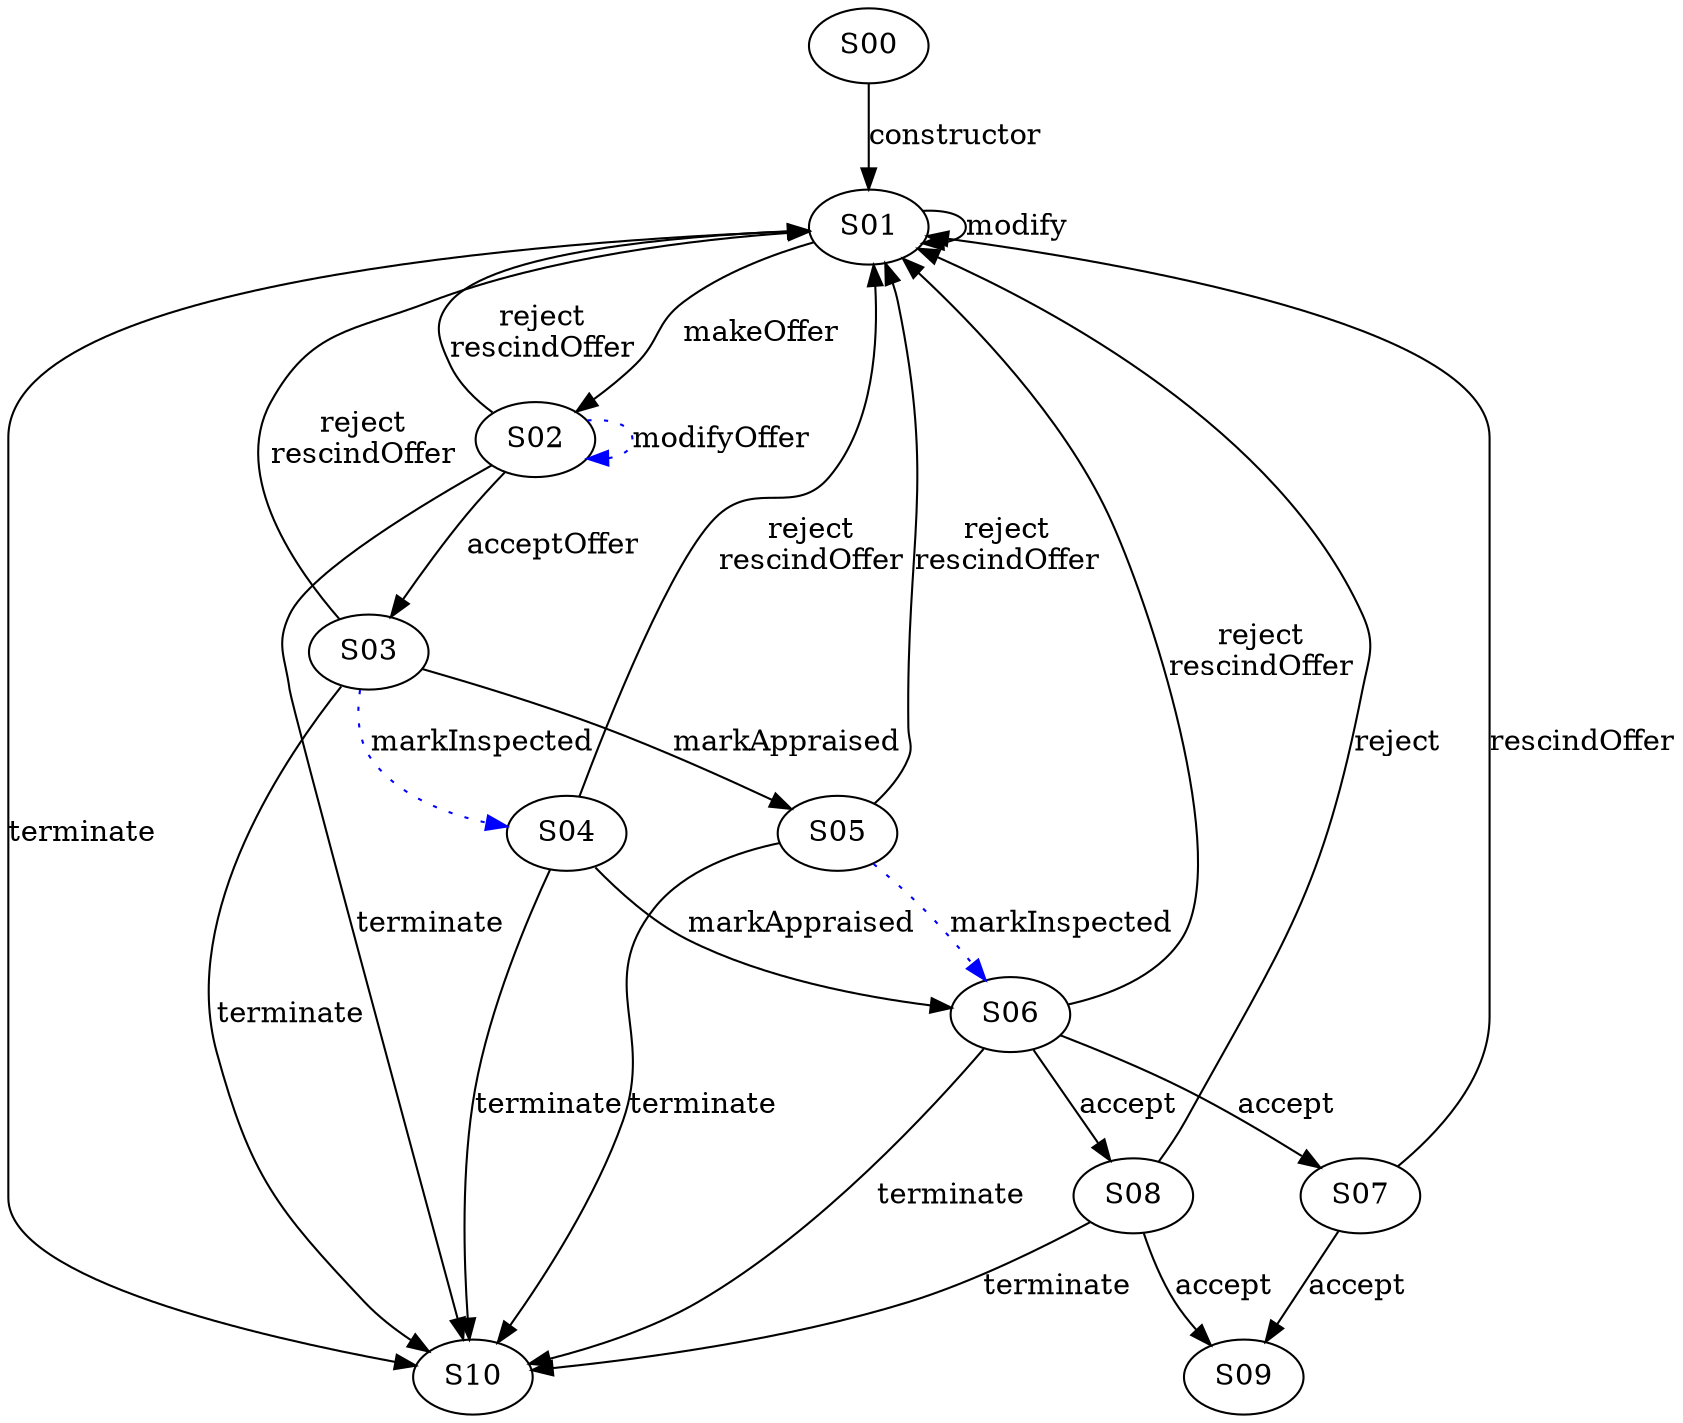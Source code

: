 digraph {



S00->S01 [label="constructor", style="", color="black"]
S02->S01 [label="reject\nrescindOffer", style="", color="black"]
S02->S10 [label="terminate", style="", color="black"]
S02->S03 [label="acceptOffer", style="", color="black"]
S02->S02 [label="modifyOffer", style="dotted", color="blue"]
S01->S02 [label="makeOffer", style="", color="black"]
S01->S10 [label="terminate", style="", color="black"]
S01->S01 [label="modify", style="", color="black"]
S04->S01 [label="reject\nrescindOffer", style="", color="black"]
S04->S10 [label="terminate", style="", color="black"]
S04->S06 [label="markAppraised", style="", color="black"]
S03->S01 [label="reject\nrescindOffer", style="", color="black"]
S03->S04 [label="markInspected", style="dotted", color="blue"]
S03->S10 [label="terminate", style="", color="black"]
S03->S05 [label="markAppraised", style="", color="black"]
S06->S01 [label="reject\nrescindOffer", style="", color="black"]
S06->S10 [label="terminate", style="", color="black"]
S06->S08 [label="accept", style="", color="black"]
S06->S07 [label="accept", style="", color="black"]
S05->S01 [label="reject\nrescindOffer", style="", color="black"]
S05->S06 [label="markInspected", style="dotted", color="blue"]
S05->S10 [label="terminate", style="", color="black"]
S08->S10 [label="terminate", style="", color="black"]
S08->S01 [label="reject", style="", color="black"]
S08->S09 [label="accept", style="", color="black"]
S07->S01 [label="rescindOffer", style="", color="black"]
S07->S09 [label="accept", style="", color="black"]
}